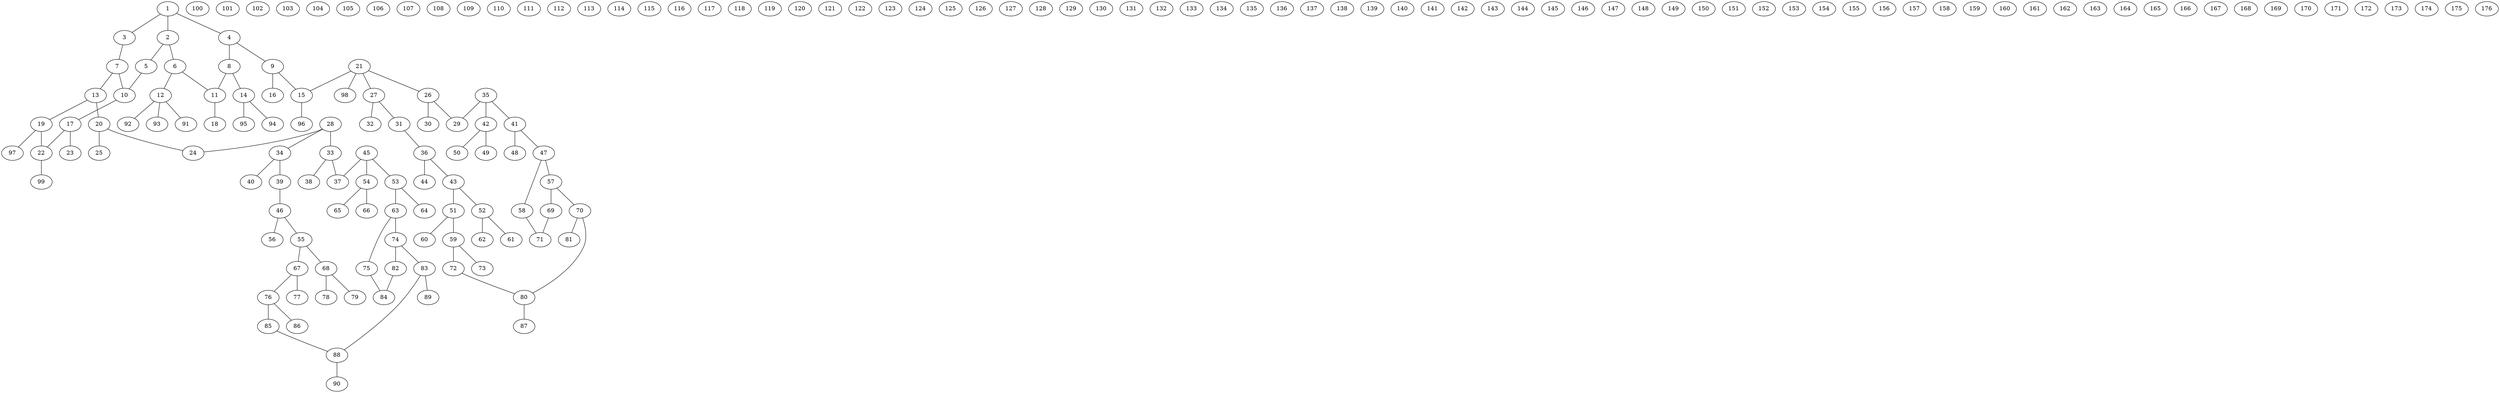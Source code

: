 graph molecule_4097 {
	1	 [chem=C];
	2	 [chem=C];
	1 -- 2	 [valence=1];
	3	 [chem=N];
	1 -- 3	 [valence=2];
	4	 [chem=C];
	1 -- 4	 [valence=1];
	5	 [chem=O];
	2 -- 5	 [valence=1];
	6	 [chem=C];
	2 -- 6	 [valence=2];
	7	 [chem=C];
	3 -- 7	 [valence=1];
	8	 [chem=C];
	4 -- 8	 [valence=2];
	9	 [chem=C];
	4 -- 9	 [valence=1];
	10	 [chem=C];
	5 -- 10	 [valence=1];
	11	 [chem=C];
	6 -- 11	 [valence=1];
	12	 [chem=C];
	6 -- 12	 [valence=1];
	7 -- 10	 [valence=2];
	13	 [chem=C];
	7 -- 13	 [valence=1];
	8 -- 11	 [valence=1];
	14	 [chem=N];
	8 -- 14	 [valence=1];
	15	 [chem=N];
	9 -- 15	 [valence=1];
	16	 [chem=O];
	9 -- 16	 [valence=2];
	17	 [chem=C];
	10 -- 17	 [valence=1];
	18	 [chem=O];
	11 -- 18	 [valence=2];
	91	 [chem=H];
	12 -- 91	 [valence=1];
	92	 [chem=H];
	12 -- 92	 [valence=1];
	93	 [chem=H];
	12 -- 93	 [valence=1];
	19	 [chem=C];
	13 -- 19	 [valence=2];
	20	 [chem=C];
	13 -- 20	 [valence=1];
	94	 [chem=H];
	14 -- 94	 [valence=1];
	95	 [chem=H];
	14 -- 95	 [valence=1];
	96	 [chem=H];
	15 -- 96	 [valence=1];
	22	 [chem=C];
	17 -- 22	 [valence=2];
	23	 [chem=C];
	17 -- 23	 [valence=1];
	19 -- 22	 [valence=1];
	97	 [chem=H];
	19 -- 97	 [valence=1];
	24	 [chem=N];
	20 -- 24	 [valence=1];
	25	 [chem=O];
	20 -- 25	 [valence=2];
	21	 [chem=C];
	21 -- 15	 [valence=1];
	26	 [chem=C];
	21 -- 26	 [valence=1];
	27	 [chem=C];
	21 -- 27	 [valence=1];
	98	 [chem=H];
	21 -- 98	 [valence=1];
	99	 [chem=H];
	22 -- 99	 [valence=1];
	29	 [chem=N];
	26 -- 29	 [valence=1];
	30	 [chem=O];
	26 -- 30	 [valence=2];
	31	 [chem=O];
	27 -- 31	 [valence=1];
	32	 [chem=C];
	27 -- 32	 [valence=1];
	28	 [chem=C];
	28 -- 24	 [valence=1];
	33	 [chem=C];
	28 -- 33	 [valence=1];
	34	 [chem=C];
	28 -- 34	 [valence=1];
	36	 [chem=C];
	31 -- 36	 [valence=1];
	37	 [chem=N];
	33 -- 37	 [valence=1];
	38	 [chem=O];
	33 -- 38	 [valence=2];
	39	 [chem=O];
	34 -- 39	 [valence=1];
	40	 [chem=C];
	34 -- 40	 [valence=1];
	35	 [chem=C];
	35 -- 29	 [valence=1];
	41	 [chem=C];
	35 -- 41	 [valence=1];
	42	 [chem=C];
	35 -- 42	 [valence=1];
	43	 [chem=C];
	36 -- 43	 [valence=1];
	44	 [chem=O];
	36 -- 44	 [valence=2];
	46	 [chem=C];
	39 -- 46	 [valence=1];
	47	 [chem=N];
	41 -- 47	 [valence=1];
	48	 [chem=O];
	41 -- 48	 [valence=2];
	49	 [chem=C];
	42 -- 49	 [valence=1];
	50	 [chem=C];
	42 -- 50	 [valence=1];
	51	 [chem=N];
	43 -- 51	 [valence=1];
	52	 [chem=C];
	43 -- 52	 [valence=1];
	45	 [chem=C];
	45 -- 37	 [valence=1];
	53	 [chem=C];
	45 -- 53	 [valence=1];
	54	 [chem=C];
	45 -- 54	 [valence=1];
	55	 [chem=C];
	46 -- 55	 [valence=1];
	56	 [chem=O];
	46 -- 56	 [valence=2];
	57	 [chem=C];
	47 -- 57	 [valence=1];
	58	 [chem=C];
	47 -- 58	 [valence=1];
	59	 [chem=C];
	51 -- 59	 [valence=1];
	60	 [chem=C];
	51 -- 60	 [valence=1];
	61	 [chem=C];
	52 -- 61	 [valence=1];
	62	 [chem=C];
	52 -- 62	 [valence=1];
	63	 [chem=N];
	53 -- 63	 [valence=1];
	64	 [chem=O];
	53 -- 64	 [valence=2];
	65	 [chem=C];
	54 -- 65	 [valence=1];
	66	 [chem=C];
	54 -- 66	 [valence=1];
	67	 [chem=N];
	55 -- 67	 [valence=1];
	68	 [chem=C];
	55 -- 68	 [valence=1];
	69	 [chem=C];
	57 -- 69	 [valence=1];
	70	 [chem=C];
	57 -- 70	 [valence=1];
	71	 [chem=C];
	58 -- 71	 [valence=1];
	72	 [chem=C];
	59 -- 72	 [valence=1];
	73	 [chem=O];
	59 -- 73	 [valence=2];
	74	 [chem=C];
	63 -- 74	 [valence=1];
	75	 [chem=C];
	63 -- 75	 [valence=1];
	76	 [chem=C];
	67 -- 76	 [valence=1];
	77	 [chem=C];
	67 -- 77	 [valence=1];
	78	 [chem=C];
	68 -- 78	 [valence=1];
	79	 [chem=C];
	68 -- 79	 [valence=1];
	69 -- 71	 [valence=1];
	80	 [chem=N];
	70 -- 80	 [valence=1];
	81	 [chem=O];
	70 -- 81	 [valence=2];
	72 -- 80	 [valence=1];
	82	 [chem=C];
	74 -- 82	 [valence=1];
	83	 [chem=C];
	74 -- 83	 [valence=1];
	84	 [chem=C];
	75 -- 84	 [valence=1];
	85	 [chem=C];
	76 -- 85	 [valence=1];
	86	 [chem=O];
	76 -- 86	 [valence=2];
	87	 [chem=C];
	80 -- 87	 [valence=1];
	82 -- 84	 [valence=1];
	88	 [chem=N];
	83 -- 88	 [valence=1];
	89	 [chem=O];
	83 -- 89	 [valence=2];
	85 -- 88	 [valence=1];
	90	 [chem=C];
	88 -- 90	 [valence=1];
	100	 [chem=H];
	101	 [chem=H];
	102	 [chem=H];
	103	 [chem=H];
	104	 [chem=H];
	105	 [chem=H];
	106	 [chem=H];
	107	 [chem=H];
	108	 [chem=H];
	109	 [chem=H];
	110	 [chem=H];
	111	 [chem=H];
	112	 [chem=H];
	113	 [chem=H];
	114	 [chem=H];
	115	 [chem=H];
	116	 [chem=H];
	117	 [chem=H];
	118	 [chem=H];
	119	 [chem=H];
	120	 [chem=H];
	121	 [chem=H];
	122	 [chem=H];
	123	 [chem=H];
	124	 [chem=H];
	125	 [chem=H];
	126	 [chem=H];
	127	 [chem=H];
	128	 [chem=H];
	129	 [chem=H];
	130	 [chem=H];
	131	 [chem=H];
	132	 [chem=H];
	133	 [chem=H];
	134	 [chem=H];
	135	 [chem=H];
	136	 [chem=H];
	137	 [chem=H];
	138	 [chem=H];
	139	 [chem=H];
	140	 [chem=H];
	141	 [chem=H];
	142	 [chem=H];
	143	 [chem=H];
	144	 [chem=H];
	145	 [chem=H];
	146	 [chem=H];
	147	 [chem=H];
	148	 [chem=H];
	149	 [chem=H];
	150	 [chem=H];
	151	 [chem=H];
	152	 [chem=H];
	153	 [chem=H];
	154	 [chem=H];
	155	 [chem=H];
	156	 [chem=H];
	157	 [chem=H];
	158	 [chem=H];
	159	 [chem=H];
	160	 [chem=H];
	161	 [chem=H];
	162	 [chem=H];
	163	 [chem=H];
	164	 [chem=H];
	165	 [chem=H];
	166	 [chem=H];
	167	 [chem=H];
	168	 [chem=H];
	169	 [chem=H];
	170	 [chem=H];
	171	 [chem=H];
	172	 [chem=H];
	173	 [chem=H];
	174	 [chem=H];
	175	 [chem=H];
	176	 [chem=H];
}
